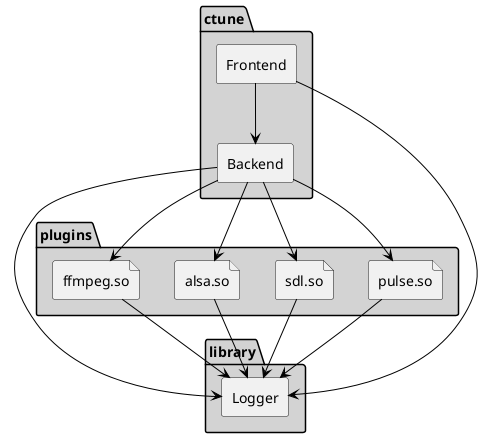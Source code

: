 @startuml
'https://plantuml.com/component-diagram

skinparam componentStyle rectangle

package library #lightgrey {
    component Logger
}

package plugins #lightgrey {
    file pulse.so as pulse
    file sdl.so as sdl2
    file alsa.so as alsa
    file ffmpeg.so as ffmpeg
}

package ctune #lightgrey {
    component Backend
    component Frontend
}

Backend  -[#black]-> Logger
Frontend -[#black]-> Logger
pulse    -[#black]-> Logger
alsa     -[#black]-> Logger
sdl2     -[#black]-> Logger
ffmpeg   -[#black]-> Logger
Backend  -[#black]-> pulse
Backend  -[#black]-> alsa
Backend  -[#black]-> sdl2
Backend  -[#black]-> ffmpeg
Frontend -[#black]-> Backend

@enduml